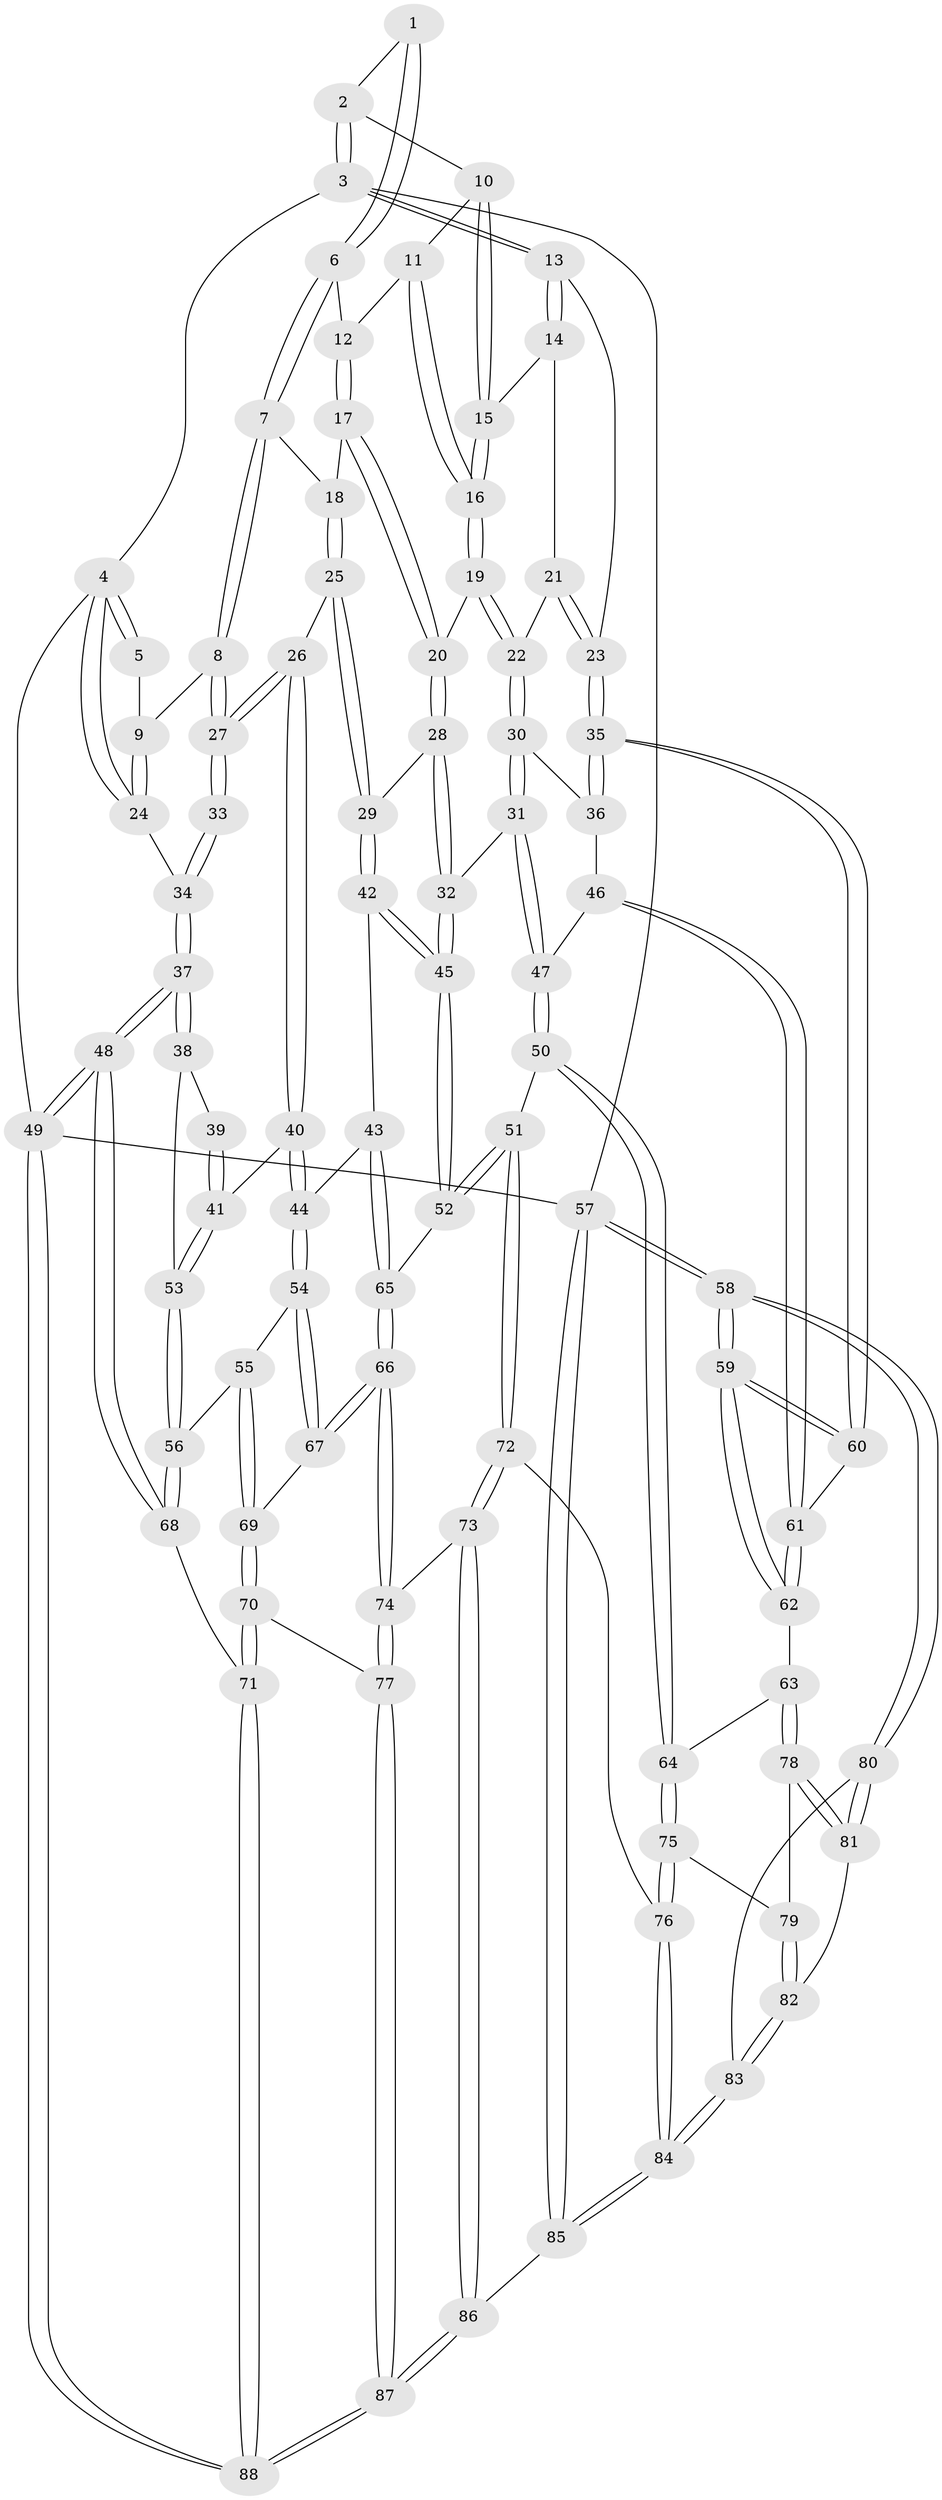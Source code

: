 // Generated by graph-tools (version 1.1) at 2025/11/02/27/25 16:11:59]
// undirected, 88 vertices, 217 edges
graph export_dot {
graph [start="1"]
  node [color=gray90,style=filled];
  1 [pos="+0.438696070850257+0"];
  2 [pos="+0.7732555740617322+0"];
  3 [pos="+1+0"];
  4 [pos="+0+0"];
  5 [pos="+0.4130136523290742+0"];
  6 [pos="+0.5077956957150911+0.04891084722036059"];
  7 [pos="+0.42544097469513326+0.20503827305114006"];
  8 [pos="+0.30247615127043975+0.24146659266574447"];
  9 [pos="+0.2739836612387087+0.15914696987081461"];
  10 [pos="+0.7714384102308808+0.0016807288824582085"];
  11 [pos="+0.7073368935490953+0.0698082068483244"];
  12 [pos="+0.6222675005640755+0.1265266402385096"];
  13 [pos="+1+0.18999314407734053"];
  14 [pos="+0.8990753074097749+0.13869779707614044"];
  15 [pos="+0.8592705309952271+0.11968554141056136"];
  16 [pos="+0.7522835382622761+0.24126754892904761"];
  17 [pos="+0.6132889377590219+0.2347457808459025"];
  18 [pos="+0.5636872543942545+0.2558909759487336"];
  19 [pos="+0.7367140701957684+0.2745422453967349"];
  20 [pos="+0.6786060349627366+0.27082596801136244"];
  21 [pos="+0.8589031874886124+0.2626429187964422"];
  22 [pos="+0.7957687791436172+0.3298103800737118"];
  23 [pos="+1+0.31994345012631564"];
  24 [pos="+0+0"];
  25 [pos="+0.5409409795844258+0.3316778453331151"];
  26 [pos="+0.29934211510251013+0.3459213650681037"];
  27 [pos="+0.27792388433764537+0.31234621552663083"];
  28 [pos="+0.63246412529164+0.4434508531548215"];
  29 [pos="+0.5503385561721963+0.4403050903094425"];
  30 [pos="+0.8324854875336086+0.41269838805954706"];
  31 [pos="+0.8076866139282705+0.45301476194813106"];
  32 [pos="+0.704085716911701+0.48501267383822844"];
  33 [pos="+0.149523101566554+0.34059363898372524"];
  34 [pos="+0+0.2496737768815975"];
  35 [pos="+1+0.33747565079148706"];
  36 [pos="+1+0.37746597827654005"];
  37 [pos="+0+0.5042584944399487"];
  38 [pos="+0.1002023098055708+0.5246135330786904"];
  39 [pos="+0.13990433559149557+0.39487483978324994"];
  40 [pos="+0.3664681283082568+0.4981348567575129"];
  41 [pos="+0.2088969406618725+0.5570728125103014"];
  42 [pos="+0.5181784689841075+0.46443085439274956"];
  43 [pos="+0.3896059790419322+0.5152725149667524"];
  44 [pos="+0.38154190658523646+0.5116891802306976"];
  45 [pos="+0.6540125153829348+0.6544975770955731"];
  46 [pos="+0.8855894324032144+0.5922610508775812"];
  47 [pos="+0.8486024304224901+0.5581511656227831"];
  48 [pos="+0+0.7664380325572534"];
  49 [pos="+0+1"];
  50 [pos="+0.693493401120668+0.6909816271257767"];
  51 [pos="+0.6708438012025496+0.6870091331292932"];
  52 [pos="+0.6539715737974855+0.6551704788997809"];
  53 [pos="+0.1476494711965786+0.5935932213333396"];
  54 [pos="+0.29976692424350926+0.633635831442734"];
  55 [pos="+0.16821442218755178+0.6765063714452211"];
  56 [pos="+0.1334743551568417+0.6600151538290444"];
  57 [pos="+1+1"];
  58 [pos="+1+1"];
  59 [pos="+1+0.6588015023001925"];
  60 [pos="+1+0.4326235050945418"];
  61 [pos="+0.886125082278829+0.5930086106309724"];
  62 [pos="+0.9279837431155745+0.6962107700652018"];
  63 [pos="+0.8784592231094026+0.7528933314802035"];
  64 [pos="+0.7876850037353302+0.7406204909054055"];
  65 [pos="+0.4407727960743468+0.6164207482511075"];
  66 [pos="+0.42500220877108236+0.7655954979786502"];
  67 [pos="+0.2934310313105356+0.7644400477070902"];
  68 [pos="+0+0.7702564265043444"];
  69 [pos="+0.26908353842096616+0.7744711551329412"];
  70 [pos="+0.2216760783413621+0.8709573809140747"];
  71 [pos="+0.17934473494254047+0.9171284943302113"];
  72 [pos="+0.6023246623387265+0.7982564521967658"];
  73 [pos="+0.49794579403855327+0.8279780675818829"];
  74 [pos="+0.46124667646417467+0.8152110537876546"];
  75 [pos="+0.74432631190585+0.8516108007667194"];
  76 [pos="+0.6232976019835998+0.8249695260346307"];
  77 [pos="+0.3999421929111366+0.8859202797339071"];
  78 [pos="+0.8940325079455391+0.8348749889780444"];
  79 [pos="+0.747949335179729+0.8614109358893404"];
  80 [pos="+0.9927201422894226+0.9464361048268404"];
  81 [pos="+0.8972194194023534+0.8455716709104845"];
  82 [pos="+0.7557126352106248+0.9527051501267215"];
  83 [pos="+0.7554547585051349+0.9532119755156622"];
  84 [pos="+0.7059092832205626+1"];
  85 [pos="+0.679177210007902+1"];
  86 [pos="+0.5768138323510116+1"];
  87 [pos="+0.28552806741234277+1"];
  88 [pos="+0.24745423643594483+1"];
  1 -- 2;
  1 -- 6;
  1 -- 6;
  2 -- 3;
  2 -- 3;
  2 -- 10;
  3 -- 4;
  3 -- 13;
  3 -- 13;
  3 -- 57;
  4 -- 5;
  4 -- 5;
  4 -- 24;
  4 -- 24;
  4 -- 49;
  5 -- 9;
  6 -- 7;
  6 -- 7;
  6 -- 12;
  7 -- 8;
  7 -- 8;
  7 -- 18;
  8 -- 9;
  8 -- 27;
  8 -- 27;
  9 -- 24;
  9 -- 24;
  10 -- 11;
  10 -- 15;
  10 -- 15;
  11 -- 12;
  11 -- 16;
  11 -- 16;
  12 -- 17;
  12 -- 17;
  13 -- 14;
  13 -- 14;
  13 -- 23;
  14 -- 15;
  14 -- 21;
  15 -- 16;
  15 -- 16;
  16 -- 19;
  16 -- 19;
  17 -- 18;
  17 -- 20;
  17 -- 20;
  18 -- 25;
  18 -- 25;
  19 -- 20;
  19 -- 22;
  19 -- 22;
  20 -- 28;
  20 -- 28;
  21 -- 22;
  21 -- 23;
  21 -- 23;
  22 -- 30;
  22 -- 30;
  23 -- 35;
  23 -- 35;
  24 -- 34;
  25 -- 26;
  25 -- 29;
  25 -- 29;
  26 -- 27;
  26 -- 27;
  26 -- 40;
  26 -- 40;
  27 -- 33;
  27 -- 33;
  28 -- 29;
  28 -- 32;
  28 -- 32;
  29 -- 42;
  29 -- 42;
  30 -- 31;
  30 -- 31;
  30 -- 36;
  31 -- 32;
  31 -- 47;
  31 -- 47;
  32 -- 45;
  32 -- 45;
  33 -- 34;
  33 -- 34;
  34 -- 37;
  34 -- 37;
  35 -- 36;
  35 -- 36;
  35 -- 60;
  35 -- 60;
  36 -- 46;
  37 -- 38;
  37 -- 38;
  37 -- 48;
  37 -- 48;
  38 -- 39;
  38 -- 53;
  39 -- 41;
  39 -- 41;
  40 -- 41;
  40 -- 44;
  40 -- 44;
  41 -- 53;
  41 -- 53;
  42 -- 43;
  42 -- 45;
  42 -- 45;
  43 -- 44;
  43 -- 65;
  43 -- 65;
  44 -- 54;
  44 -- 54;
  45 -- 52;
  45 -- 52;
  46 -- 47;
  46 -- 61;
  46 -- 61;
  47 -- 50;
  47 -- 50;
  48 -- 49;
  48 -- 49;
  48 -- 68;
  48 -- 68;
  49 -- 88;
  49 -- 88;
  49 -- 57;
  50 -- 51;
  50 -- 64;
  50 -- 64;
  51 -- 52;
  51 -- 52;
  51 -- 72;
  51 -- 72;
  52 -- 65;
  53 -- 56;
  53 -- 56;
  54 -- 55;
  54 -- 67;
  54 -- 67;
  55 -- 56;
  55 -- 69;
  55 -- 69;
  56 -- 68;
  56 -- 68;
  57 -- 58;
  57 -- 58;
  57 -- 85;
  57 -- 85;
  58 -- 59;
  58 -- 59;
  58 -- 80;
  58 -- 80;
  59 -- 60;
  59 -- 60;
  59 -- 62;
  59 -- 62;
  60 -- 61;
  61 -- 62;
  61 -- 62;
  62 -- 63;
  63 -- 64;
  63 -- 78;
  63 -- 78;
  64 -- 75;
  64 -- 75;
  65 -- 66;
  65 -- 66;
  66 -- 67;
  66 -- 67;
  66 -- 74;
  66 -- 74;
  67 -- 69;
  68 -- 71;
  69 -- 70;
  69 -- 70;
  70 -- 71;
  70 -- 71;
  70 -- 77;
  71 -- 88;
  71 -- 88;
  72 -- 73;
  72 -- 73;
  72 -- 76;
  73 -- 74;
  73 -- 86;
  73 -- 86;
  74 -- 77;
  74 -- 77;
  75 -- 76;
  75 -- 76;
  75 -- 79;
  76 -- 84;
  76 -- 84;
  77 -- 87;
  77 -- 87;
  78 -- 79;
  78 -- 81;
  78 -- 81;
  79 -- 82;
  79 -- 82;
  80 -- 81;
  80 -- 81;
  80 -- 83;
  81 -- 82;
  82 -- 83;
  82 -- 83;
  83 -- 84;
  83 -- 84;
  84 -- 85;
  84 -- 85;
  85 -- 86;
  86 -- 87;
  86 -- 87;
  87 -- 88;
  87 -- 88;
}
